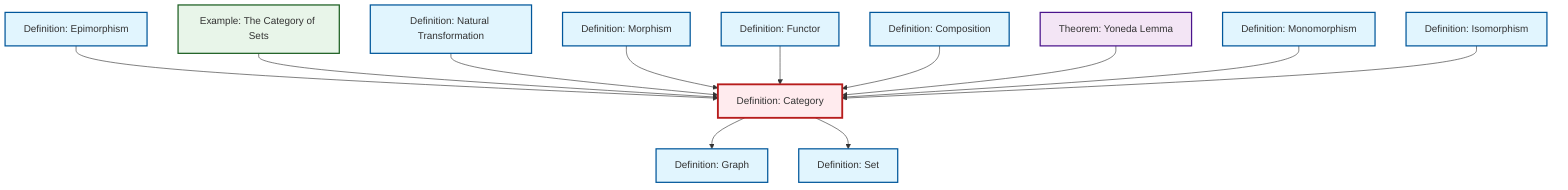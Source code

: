 graph TD
    classDef definition fill:#e1f5fe,stroke:#01579b,stroke-width:2px
    classDef theorem fill:#f3e5f5,stroke:#4a148c,stroke-width:2px
    classDef axiom fill:#fff3e0,stroke:#e65100,stroke-width:2px
    classDef example fill:#e8f5e9,stroke:#1b5e20,stroke-width:2px
    classDef current fill:#ffebee,stroke:#b71c1c,stroke-width:3px
    ex-set-category["Example: The Category of Sets"]:::example
    thm-yoneda["Theorem: Yoneda Lemma"]:::theorem
    def-monomorphism["Definition: Monomorphism"]:::definition
    def-natural-transformation["Definition: Natural Transformation"]:::definition
    def-set["Definition: Set"]:::definition
    def-morphism["Definition: Morphism"]:::definition
    def-graph["Definition: Graph"]:::definition
    def-functor["Definition: Functor"]:::definition
    def-epimorphism["Definition: Epimorphism"]:::definition
    def-isomorphism["Definition: Isomorphism"]:::definition
    def-composition["Definition: Composition"]:::definition
    def-category["Definition: Category"]:::definition
    def-category --> def-graph
    def-epimorphism --> def-category
    ex-set-category --> def-category
    def-natural-transformation --> def-category
    def-morphism --> def-category
    def-functor --> def-category
    def-composition --> def-category
    thm-yoneda --> def-category
    def-monomorphism --> def-category
    def-isomorphism --> def-category
    def-category --> def-set
    class def-category current